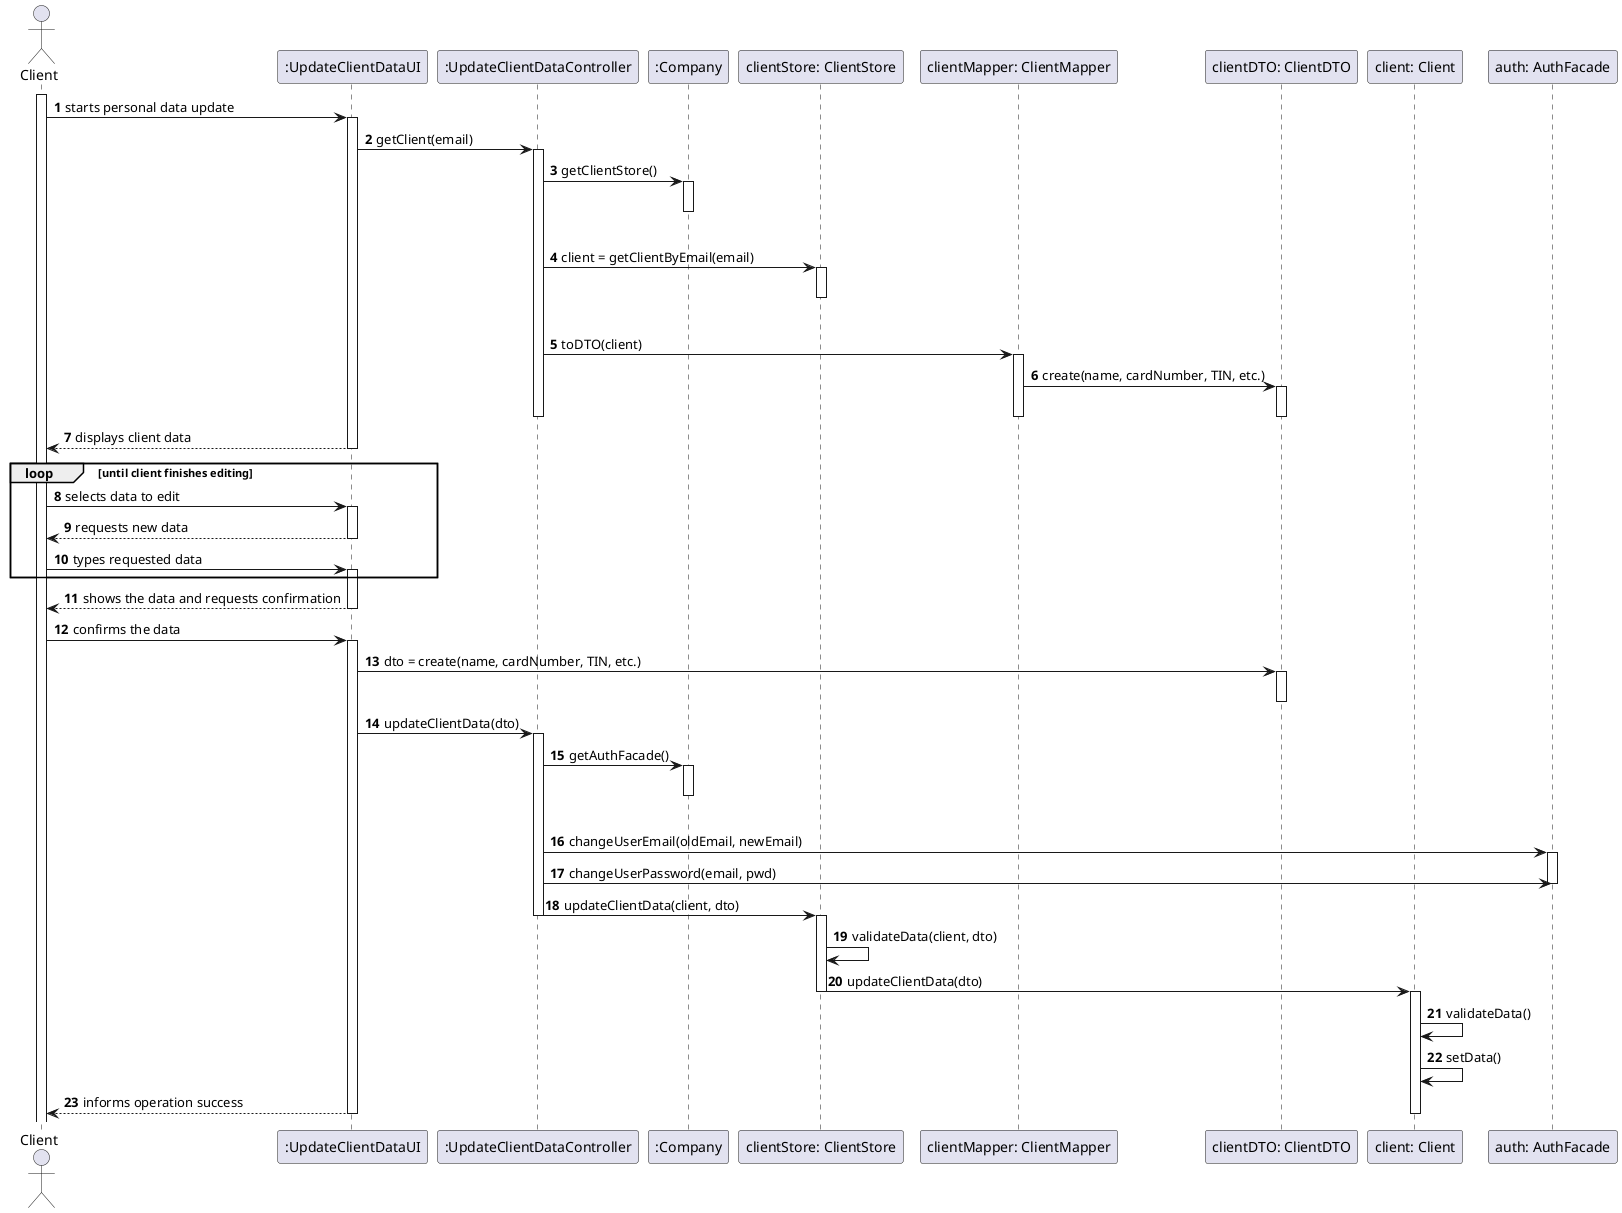 @startuml
autonumber

actor Client as cli
participant ":UpdateClientDataUI" as ui
participant ":UpdateClientDataController" as controller
participant ":Company" as company
participant "clientStore: ClientStore" as cstore
participant "clientMapper: ClientMapper" as cmapper
participant "clientDTO: ClientDTO" as dto
participant "client: Client" as client
participant "auth: AuthFacade" as auth


activate cli
cli -> ui : starts personal data update
activate ui
ui -> controller : getClient(email)
activate controller
controller -> company : getClientStore()
activate company
|||
deactivate company
controller -> cstore : client = getClientByEmail(email)
activate cstore
|||
deactivate cstore
controller -> cmapper : toDTO(client)
activate cmapper
cmapper -> dto : create(name, cardNumber, TIN, etc.)
activate dto
deactivate dto
deactivate cmapper
deactivate controller
ui --> cli : displays client data
deactivate ui
loop until client finishes editing
cli -> ui :  selects data to edit
activate ui
ui --> cli : requests new data
deactivate ui
cli -> ui :  types requested data
activate ui
end loop
activate ui
ui --> cli : shows the data and requests confirmation
deactivate ui
cli -> ui :  confirms the data
activate ui
ui -> dto: dto = create(name, cardNumber, TIN, etc.)
activate dto
deactivate dto
ui -> controller: updateClientData(dto)
activate controller
controller -> company: getAuthFacade()
activate company
|||
deactivate company
controller -> auth: changeUserEmail(oldEmail, newEmail)
activate auth
controller -> auth: changeUserPassword(email, pwd)
deactivate auth
controller -> cstore: updateClientData(client, dto)
deactivate controller
activate cstore
cstore -> cstore : validateData(client, dto)
cstore -> client : updateClientData(dto)
deactivate cstore
activate client
client -> client : validateData()
client -> client : setData()
ui --> cli : informs operation success
deactivate client
deactivate ui
@enduml